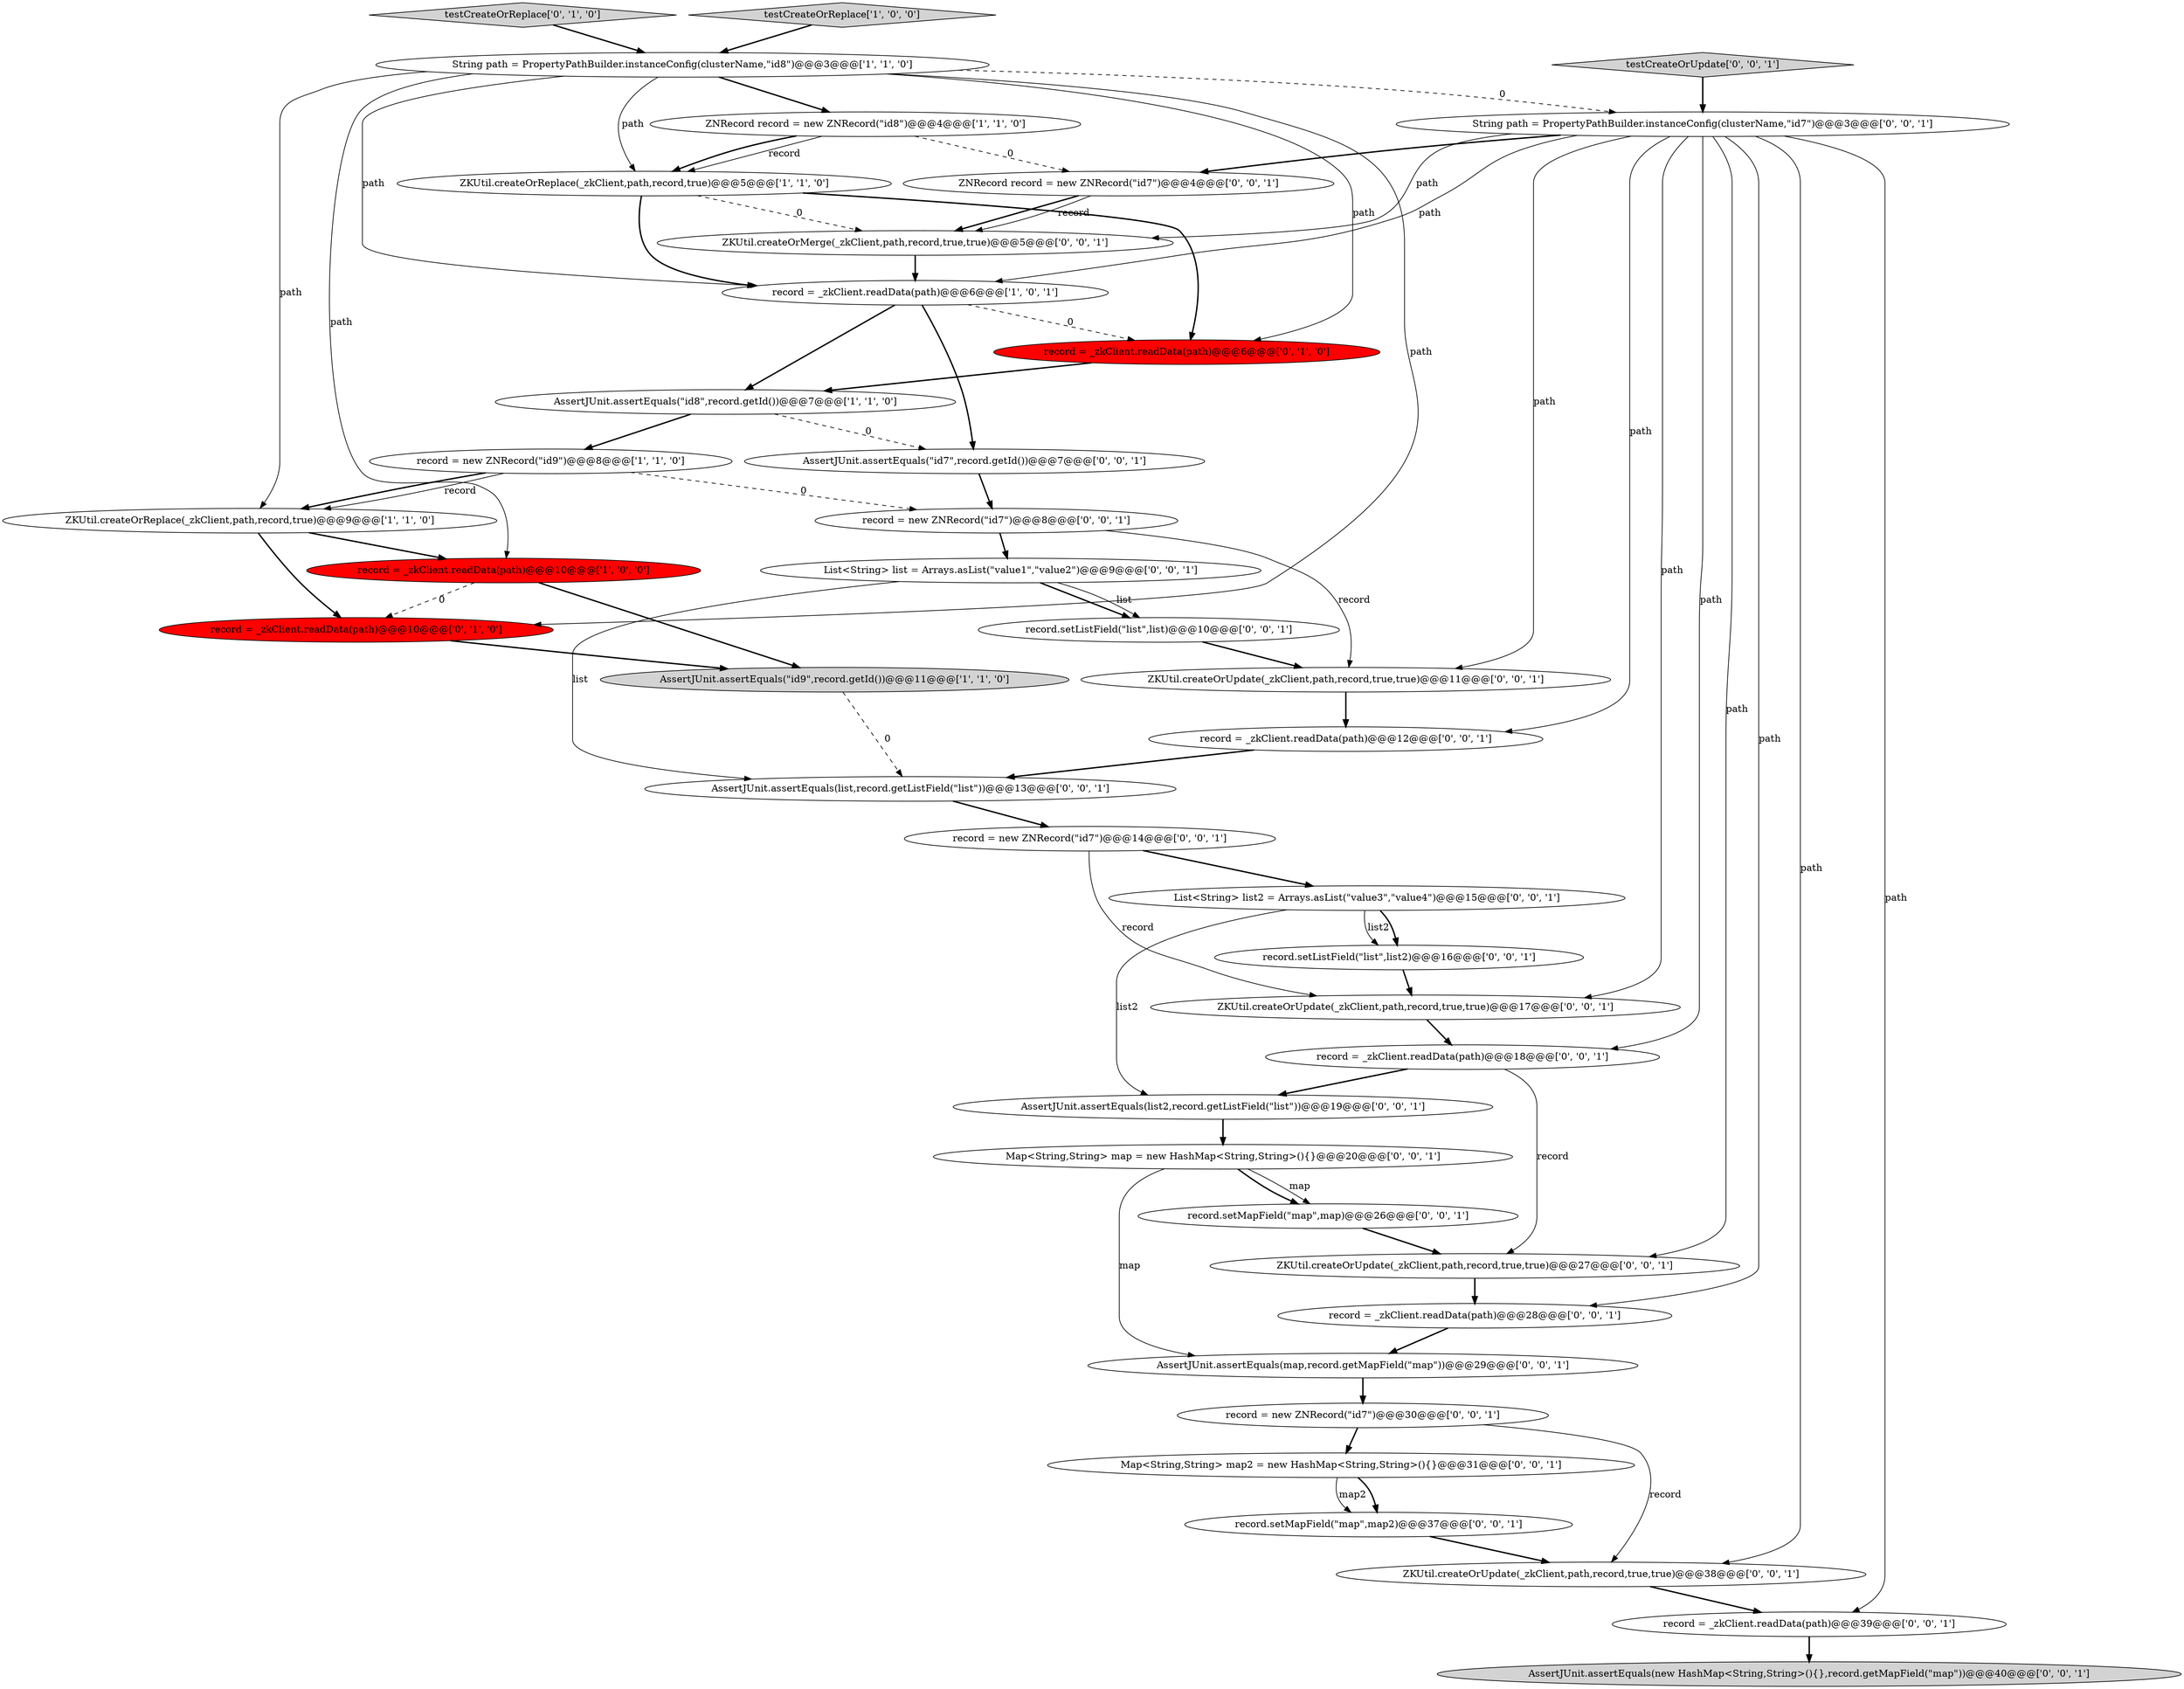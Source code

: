 digraph {
3 [style = filled, label = "ZKUtil.createOrReplace(_zkClient,path,record,true)@@@5@@@['1', '1', '0']", fillcolor = white, shape = ellipse image = "AAA0AAABBB1BBB"];
4 [style = filled, label = "record = _zkClient.readData(path)@@@6@@@['1', '0', '1']", fillcolor = white, shape = ellipse image = "AAA0AAABBB1BBB"];
38 [style = filled, label = "record.setMapField(\"map\",map2)@@@37@@@['0', '0', '1']", fillcolor = white, shape = ellipse image = "AAA0AAABBB3BBB"];
17 [style = filled, label = "testCreateOrUpdate['0', '0', '1']", fillcolor = lightgray, shape = diamond image = "AAA0AAABBB3BBB"];
16 [style = filled, label = "AssertJUnit.assertEquals(new HashMap<String,String>(){},record.getMapField(\"map\"))@@@40@@@['0', '0', '1']", fillcolor = lightgray, shape = ellipse image = "AAA0AAABBB3BBB"];
24 [style = filled, label = "List<String> list2 = Arrays.asList(\"value3\",\"value4\")@@@15@@@['0', '0', '1']", fillcolor = white, shape = ellipse image = "AAA0AAABBB3BBB"];
7 [style = filled, label = "ZNRecord record = new ZNRecord(\"id8\")@@@4@@@['1', '1', '0']", fillcolor = white, shape = ellipse image = "AAA0AAABBB1BBB"];
0 [style = filled, label = "AssertJUnit.assertEquals(\"id9\",record.getId())@@@11@@@['1', '1', '0']", fillcolor = lightgray, shape = ellipse image = "AAA0AAABBB1BBB"];
37 [style = filled, label = "record = _zkClient.readData(path)@@@28@@@['0', '0', '1']", fillcolor = white, shape = ellipse image = "AAA0AAABBB3BBB"];
8 [style = filled, label = "record = new ZNRecord(\"id9\")@@@8@@@['1', '1', '0']", fillcolor = white, shape = ellipse image = "AAA0AAABBB1BBB"];
28 [style = filled, label = "Map<String,String> map2 = new HashMap<String,String>(){}@@@31@@@['0', '0', '1']", fillcolor = white, shape = ellipse image = "AAA0AAABBB3BBB"];
11 [style = filled, label = "record = _zkClient.readData(path)@@@6@@@['0', '1', '0']", fillcolor = red, shape = ellipse image = "AAA1AAABBB2BBB"];
10 [style = filled, label = "testCreateOrReplace['0', '1', '0']", fillcolor = lightgray, shape = diamond image = "AAA0AAABBB2BBB"];
15 [style = filled, label = "record = _zkClient.readData(path)@@@12@@@['0', '0', '1']", fillcolor = white, shape = ellipse image = "AAA0AAABBB3BBB"];
6 [style = filled, label = "String path = PropertyPathBuilder.instanceConfig(clusterName,\"id8\")@@@3@@@['1', '1', '0']", fillcolor = white, shape = ellipse image = "AAA0AAABBB1BBB"];
2 [style = filled, label = "ZKUtil.createOrReplace(_zkClient,path,record,true)@@@9@@@['1', '1', '0']", fillcolor = white, shape = ellipse image = "AAA0AAABBB1BBB"];
36 [style = filled, label = "record = new ZNRecord(\"id7\")@@@14@@@['0', '0', '1']", fillcolor = white, shape = ellipse image = "AAA0AAABBB3BBB"];
13 [style = filled, label = "ZKUtil.createOrUpdate(_zkClient,path,record,true,true)@@@11@@@['0', '0', '1']", fillcolor = white, shape = ellipse image = "AAA0AAABBB3BBB"];
40 [style = filled, label = "record = new ZNRecord(\"id7\")@@@30@@@['0', '0', '1']", fillcolor = white, shape = ellipse image = "AAA0AAABBB3BBB"];
23 [style = filled, label = "record = _zkClient.readData(path)@@@18@@@['0', '0', '1']", fillcolor = white, shape = ellipse image = "AAA0AAABBB3BBB"];
20 [style = filled, label = "AssertJUnit.assertEquals(list2,record.getListField(\"list\"))@@@19@@@['0', '0', '1']", fillcolor = white, shape = ellipse image = "AAA0AAABBB3BBB"];
1 [style = filled, label = "testCreateOrReplace['1', '0', '0']", fillcolor = lightgray, shape = diamond image = "AAA0AAABBB1BBB"];
18 [style = filled, label = "record = new ZNRecord(\"id7\")@@@8@@@['0', '0', '1']", fillcolor = white, shape = ellipse image = "AAA0AAABBB3BBB"];
39 [style = filled, label = "ZKUtil.createOrUpdate(_zkClient,path,record,true,true)@@@38@@@['0', '0', '1']", fillcolor = white, shape = ellipse image = "AAA0AAABBB3BBB"];
26 [style = filled, label = "ZKUtil.createOrUpdate(_zkClient,path,record,true,true)@@@17@@@['0', '0', '1']", fillcolor = white, shape = ellipse image = "AAA0AAABBB3BBB"];
14 [style = filled, label = "record.setMapField(\"map\",map)@@@26@@@['0', '0', '1']", fillcolor = white, shape = ellipse image = "AAA0AAABBB3BBB"];
12 [style = filled, label = "record = _zkClient.readData(path)@@@10@@@['0', '1', '0']", fillcolor = red, shape = ellipse image = "AAA1AAABBB2BBB"];
21 [style = filled, label = "AssertJUnit.assertEquals(map,record.getMapField(\"map\"))@@@29@@@['0', '0', '1']", fillcolor = white, shape = ellipse image = "AAA0AAABBB3BBB"];
30 [style = filled, label = "AssertJUnit.assertEquals(\"id7\",record.getId())@@@7@@@['0', '0', '1']", fillcolor = white, shape = ellipse image = "AAA0AAABBB3BBB"];
22 [style = filled, label = "List<String> list = Arrays.asList(\"value1\",\"value2\")@@@9@@@['0', '0', '1']", fillcolor = white, shape = ellipse image = "AAA0AAABBB3BBB"];
29 [style = filled, label = "ZNRecord record = new ZNRecord(\"id7\")@@@4@@@['0', '0', '1']", fillcolor = white, shape = ellipse image = "AAA0AAABBB3BBB"];
27 [style = filled, label = "Map<String,String> map = new HashMap<String,String>(){}@@@20@@@['0', '0', '1']", fillcolor = white, shape = ellipse image = "AAA0AAABBB3BBB"];
9 [style = filled, label = "AssertJUnit.assertEquals(\"id8\",record.getId())@@@7@@@['1', '1', '0']", fillcolor = white, shape = ellipse image = "AAA0AAABBB1BBB"];
19 [style = filled, label = "record.setListField(\"list\",list)@@@10@@@['0', '0', '1']", fillcolor = white, shape = ellipse image = "AAA0AAABBB3BBB"];
32 [style = filled, label = "String path = PropertyPathBuilder.instanceConfig(clusterName,\"id7\")@@@3@@@['0', '0', '1']", fillcolor = white, shape = ellipse image = "AAA0AAABBB3BBB"];
33 [style = filled, label = "AssertJUnit.assertEquals(list,record.getListField(\"list\"))@@@13@@@['0', '0', '1']", fillcolor = white, shape = ellipse image = "AAA0AAABBB3BBB"];
34 [style = filled, label = "ZKUtil.createOrMerge(_zkClient,path,record,true,true)@@@5@@@['0', '0', '1']", fillcolor = white, shape = ellipse image = "AAA0AAABBB3BBB"];
35 [style = filled, label = "record = _zkClient.readData(path)@@@39@@@['0', '0', '1']", fillcolor = white, shape = ellipse image = "AAA0AAABBB3BBB"];
5 [style = filled, label = "record = _zkClient.readData(path)@@@10@@@['1', '0', '0']", fillcolor = red, shape = ellipse image = "AAA1AAABBB1BBB"];
25 [style = filled, label = "record.setListField(\"list\",list2)@@@16@@@['0', '0', '1']", fillcolor = white, shape = ellipse image = "AAA0AAABBB3BBB"];
31 [style = filled, label = "ZKUtil.createOrUpdate(_zkClient,path,record,true,true)@@@27@@@['0', '0', '1']", fillcolor = white, shape = ellipse image = "AAA0AAABBB3BBB"];
32->15 [style = solid, label="path"];
4->9 [style = bold, label=""];
36->26 [style = solid, label="record"];
31->37 [style = bold, label=""];
23->20 [style = bold, label=""];
5->12 [style = dashed, label="0"];
35->16 [style = bold, label=""];
27->14 [style = bold, label=""];
22->19 [style = bold, label=""];
6->12 [style = solid, label="path"];
32->4 [style = solid, label="path"];
6->32 [style = dashed, label="0"];
28->38 [style = bold, label=""];
7->3 [style = solid, label="record"];
32->35 [style = solid, label="path"];
3->11 [style = bold, label=""];
37->21 [style = bold, label=""];
6->5 [style = solid, label="path"];
15->33 [style = bold, label=""];
3->34 [style = dashed, label="0"];
40->39 [style = solid, label="record"];
40->28 [style = bold, label=""];
17->32 [style = bold, label=""];
29->34 [style = bold, label=""];
6->4 [style = solid, label="path"];
9->8 [style = bold, label=""];
11->9 [style = bold, label=""];
12->0 [style = bold, label=""];
3->4 [style = bold, label=""];
10->6 [style = bold, label=""];
30->18 [style = bold, label=""];
38->39 [style = bold, label=""];
7->3 [style = bold, label=""];
2->12 [style = bold, label=""];
32->23 [style = solid, label="path"];
20->27 [style = bold, label=""];
32->29 [style = bold, label=""];
6->11 [style = solid, label="path"];
32->31 [style = solid, label="path"];
22->19 [style = solid, label="list"];
6->3 [style = solid, label="path"];
1->6 [style = bold, label=""];
18->22 [style = bold, label=""];
36->24 [style = bold, label=""];
32->26 [style = solid, label="path"];
4->30 [style = bold, label=""];
19->13 [style = bold, label=""];
8->2 [style = bold, label=""];
5->0 [style = bold, label=""];
32->39 [style = solid, label="path"];
24->25 [style = solid, label="list2"];
23->31 [style = solid, label="record"];
24->25 [style = bold, label=""];
39->35 [style = bold, label=""];
32->13 [style = solid, label="path"];
33->36 [style = bold, label=""];
26->23 [style = bold, label=""];
25->26 [style = bold, label=""];
14->31 [style = bold, label=""];
32->37 [style = solid, label="path"];
18->13 [style = solid, label="record"];
24->20 [style = solid, label="list2"];
0->33 [style = dashed, label="0"];
21->40 [style = bold, label=""];
34->4 [style = bold, label=""];
8->18 [style = dashed, label="0"];
7->29 [style = dashed, label="0"];
6->2 [style = solid, label="path"];
29->34 [style = solid, label="record"];
13->15 [style = bold, label=""];
8->2 [style = solid, label="record"];
4->11 [style = dashed, label="0"];
27->21 [style = solid, label="map"];
6->7 [style = bold, label=""];
27->14 [style = solid, label="map"];
22->33 [style = solid, label="list"];
28->38 [style = solid, label="map2"];
32->34 [style = solid, label="path"];
9->30 [style = dashed, label="0"];
2->5 [style = bold, label=""];
}
